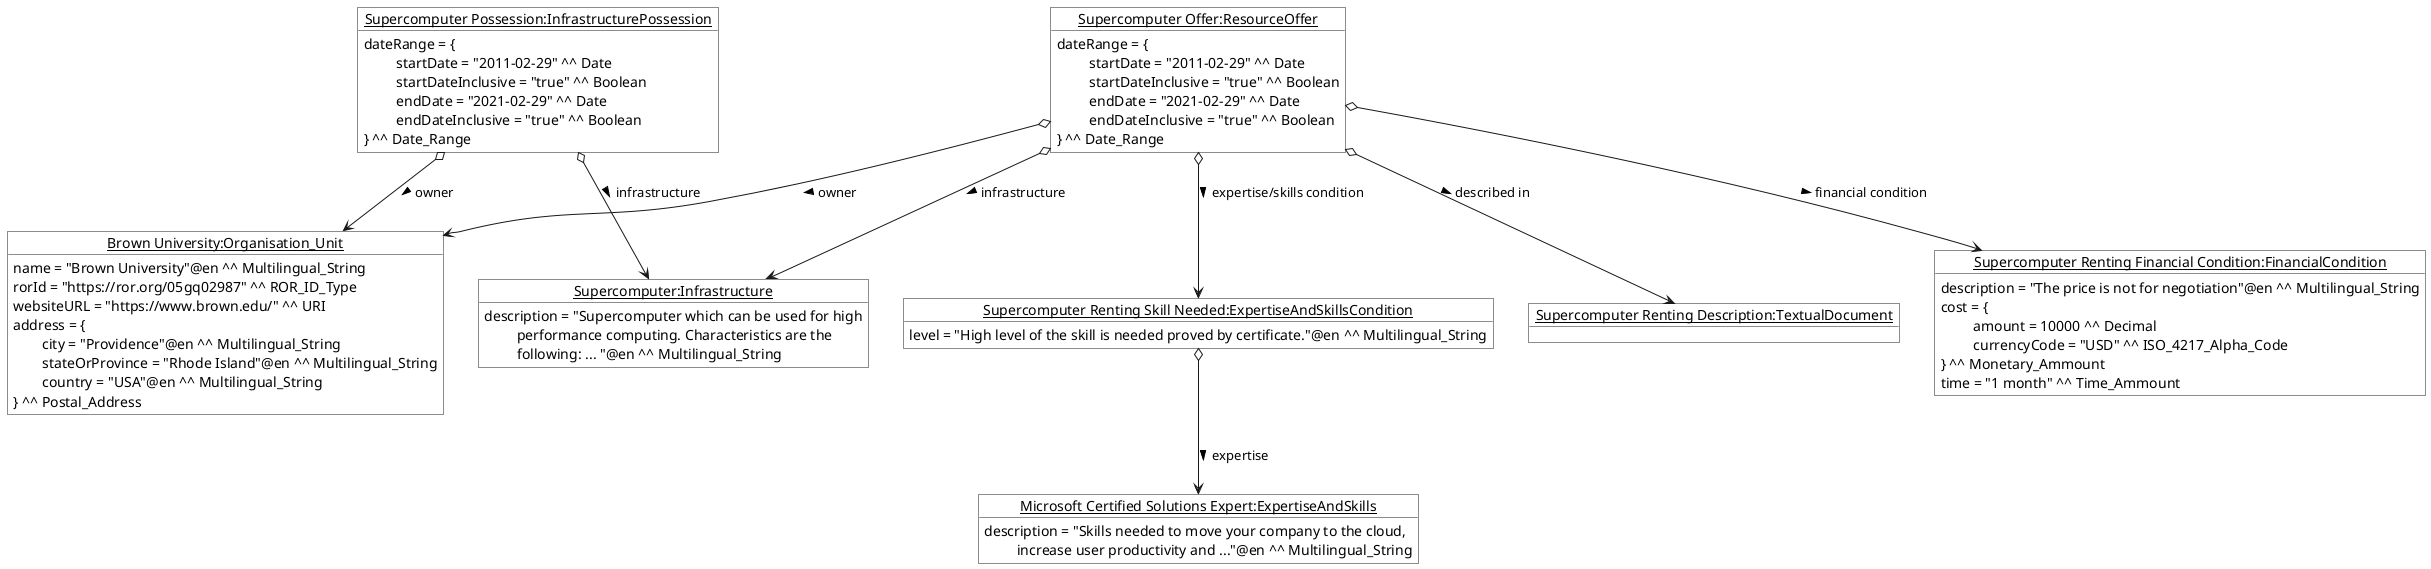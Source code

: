 @startuml

    !startsub resource

        object "<u>Supercomputer:Infrastructure</u>" as Supercomputer #ffffff {
                 description = "Supercomputer which can be used for high
                 \t performance computing. Characteristics are the
                 \t following: ... "@en ^^ Multilingual_String
        }

    !endsub

    !startsub institutions

        object "<u>Brown University:Organisation_Unit</u>" as BrownUniversity #ffffff {
                name = "Brown University"@en ^^ Multilingual_String
                rorId = "https://ror.org/05gq02987" ^^ ROR_ID_Type
                websiteURL = "https://www.brown.edu/" ^^ URI
                address = {
                \tcity = "Providence"@en ^^ Multilingual_String
                \tstateOrProvince = "Rhode Island"@en ^^ Multilingual_String
                \tcountry = "USA"@en ^^ Multilingual_String
                } ^^ Postal_Address
        }

        object "<u>Supercomputer Possession:InfrastructurePossession</u>" as SupercomputerPossession #ffffff {
                dateRange = {
                \t startDate = "2011-02-29" ^^ Date
                \t startDateInclusive = "true" ^^ Boolean
                \t endDate = "2021-02-29" ^^ Date
                \t endDateInclusive = "true" ^^ Boolean
                } ^^ Date_Range
        }

        SupercomputerPossession o--> BrownUniversity : owner >

        SupercomputerPossession o--> Supercomputer : infrastructure >

    !endsub

    !startsub resourceOffer

        object "<u>Supercomputer Offer:ResourceOffer</u>" as SupercomputerOffer #ffffff {
                dateRange = {
                \t startDate = "2011-02-29" ^^ Date
                \t startDateInclusive = "true" ^^ Boolean
                \t endDate = "2021-02-29" ^^ Date
                \t endDateInclusive = "true" ^^ Boolean
                } ^^ Date_Range
        }

        SupercomputerOffer o--> BrownUniversity : owner >

        SupercomputerOffer o--> Supercomputer : infrastructure >

        object "<u>Supercomputer Renting Financial Condition:FinancialCondition</u>" as SupercomputerRentingFinancialCondition #ffffff {
                description = "The price is not for negotiation"@en ^^ Multilingual_String
                cost = {
                \t amount = 10000 ^^ Decimal
                \t currencyCode = "USD" ^^ ISO_4217_Alpha_Code
                } ^^ Monetary_Ammount
                time = "1 month" ^^ Time_Ammount
        }

        SupercomputerOffer o--> SupercomputerRentingFinancialCondition : financial condition >

        object "<u>Supercomputer Renting Skill Needed:ExpertiseAndSkillsCondition</u>" as SupercomputerRentingSkillNeeded #ffffff {
                level = "High level of the skill is needed proved by certificate."@en ^^ Multilingual_String
        }

        SupercomputerOffer o--> SupercomputerRentingSkillNeeded : expertise/skills condition >

        object "<u>Microsoft Certified Solutions Expert:ExpertiseAndSkills</u>" as MicrosoftCertifiedSolutionsExpert #ffffff {
                description = "Skills needed to move your company to the cloud,
                \t increase user productivity and ..."@en ^^ Multilingual_String
        }

        SupercomputerRentingSkillNeeded o--> MicrosoftCertifiedSolutionsExpert : expertise >

        object "<u>Supercomputer Renting Description:TextualDocument</u>" as SupercomputerRentingDescription #ffffff {
        }

        SupercomputerOffer o--> SupercomputerRentingDescription : described in >

    !endsub

    !startsub resourceRequest



    !endsub


@enduml